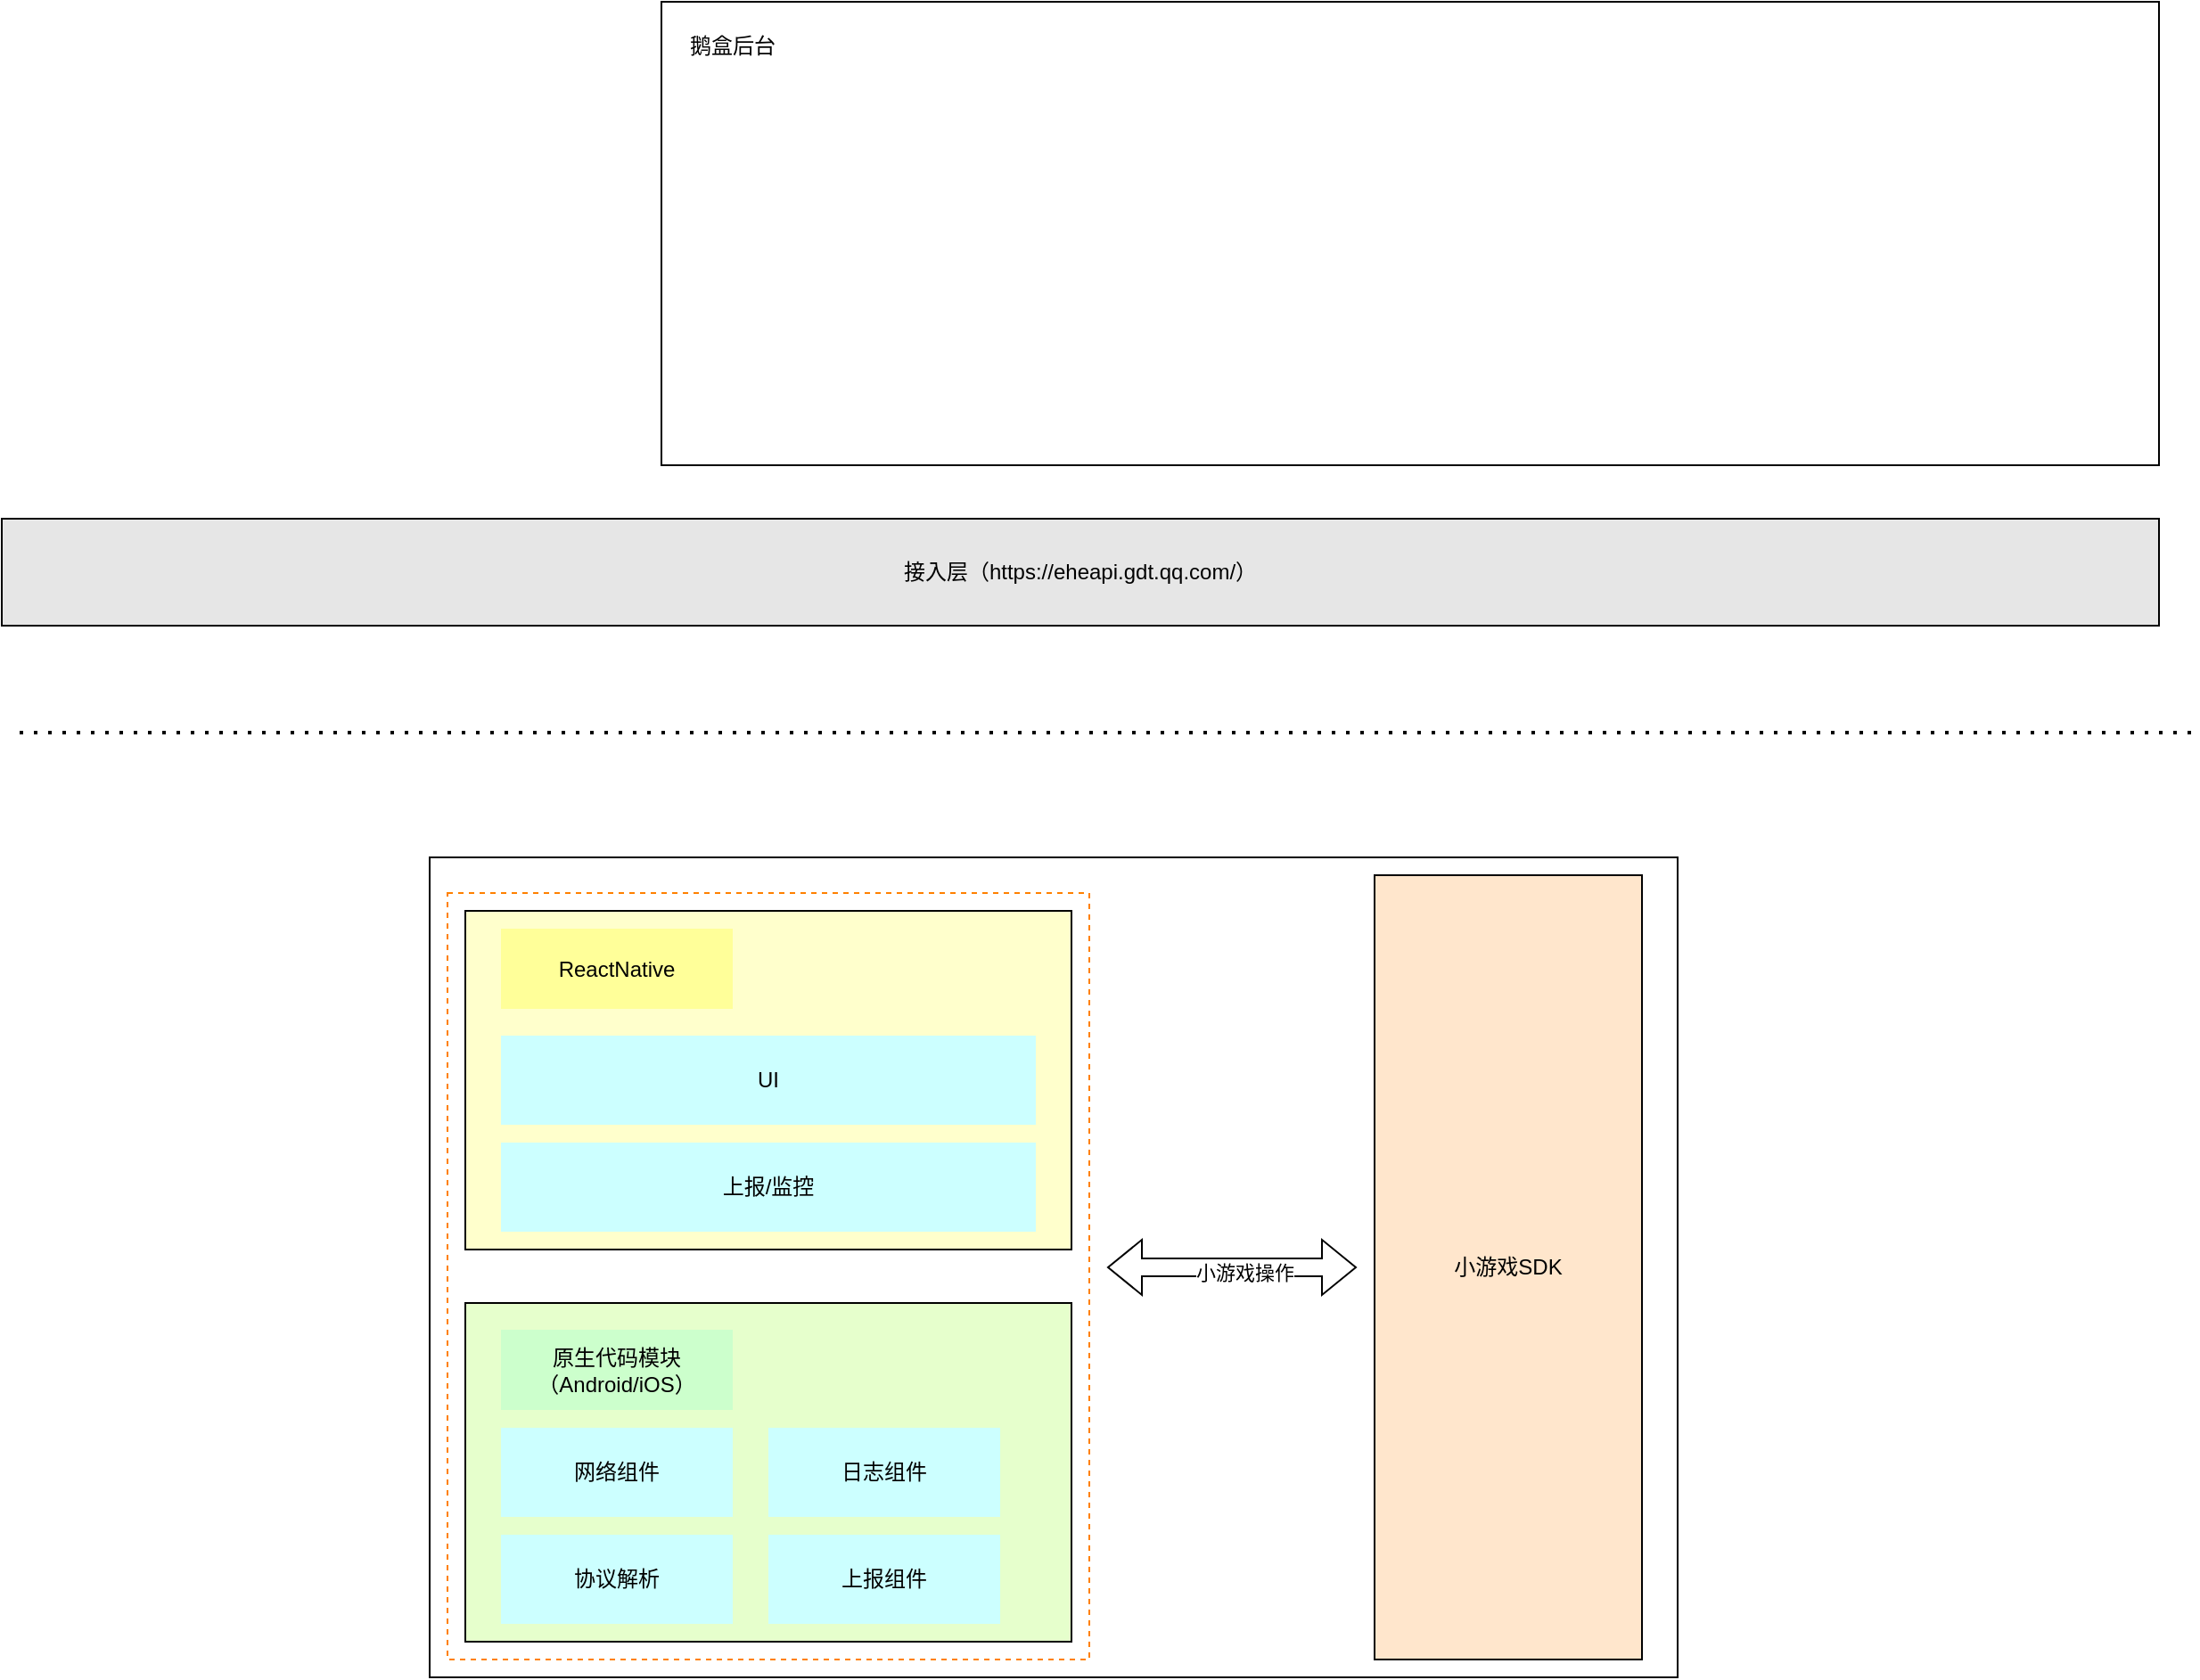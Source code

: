 <mxfile version="17.5.0" type="github">
  <diagram id="C5RBs43oDa-KdzZeNtuy" name="Page-1">
    <mxGraphModel dx="2125" dy="1892" grid="1" gridSize="10" guides="1" tooltips="1" connect="1" arrows="1" fold="1" page="1" pageScale="1" pageWidth="827" pageHeight="1169" math="0" shadow="0">
      <root>
        <mxCell id="WIyWlLk6GJQsqaUBKTNV-0" />
        <mxCell id="WIyWlLk6GJQsqaUBKTNV-1" parent="WIyWlLk6GJQsqaUBKTNV-0" />
        <mxCell id="BCSfUq6isDSTO96kWruR-27" value="" style="group" vertex="1" connectable="0" parent="WIyWlLk6GJQsqaUBKTNV-1">
          <mxGeometry x="60" y="380" width="700" height="460" as="geometry" />
        </mxCell>
        <mxCell id="BCSfUq6isDSTO96kWruR-2" value="" style="rounded=0;whiteSpace=wrap;html=1;" vertex="1" parent="BCSfUq6isDSTO96kWruR-27">
          <mxGeometry width="700" height="460" as="geometry" />
        </mxCell>
        <mxCell id="BCSfUq6isDSTO96kWruR-4" value="" style="rounded=0;whiteSpace=wrap;html=1;fillColor=#E6FFCC;" vertex="1" parent="BCSfUq6isDSTO96kWruR-27">
          <mxGeometry x="20" y="250" width="340" height="190" as="geometry" />
        </mxCell>
        <mxCell id="BCSfUq6isDSTO96kWruR-7" value="原生代码模块（Android/iOS）" style="text;html=1;strokeColor=none;fillColor=#CCFFCC;align=center;verticalAlign=middle;whiteSpace=wrap;rounded=0;" vertex="1" parent="BCSfUq6isDSTO96kWruR-27">
          <mxGeometry x="40" y="265" width="130" height="45" as="geometry" />
        </mxCell>
        <mxCell id="BCSfUq6isDSTO96kWruR-8" value="网络组件" style="text;html=1;strokeColor=none;fillColor=#CCFFFF;align=center;verticalAlign=middle;whiteSpace=wrap;rounded=0;" vertex="1" parent="BCSfUq6isDSTO96kWruR-27">
          <mxGeometry x="40" y="320" width="130" height="50" as="geometry" />
        </mxCell>
        <mxCell id="BCSfUq6isDSTO96kWruR-9" value="日志组件" style="text;html=1;strokeColor=none;fillColor=#CCFFFF;align=center;verticalAlign=middle;whiteSpace=wrap;rounded=0;" vertex="1" parent="BCSfUq6isDSTO96kWruR-27">
          <mxGeometry x="190" y="320" width="130" height="50" as="geometry" />
        </mxCell>
        <mxCell id="BCSfUq6isDSTO96kWruR-10" value="上报组件" style="text;html=1;strokeColor=none;fillColor=#CCFFFF;align=center;verticalAlign=middle;whiteSpace=wrap;rounded=0;" vertex="1" parent="BCSfUq6isDSTO96kWruR-27">
          <mxGeometry x="190" y="380" width="130" height="50" as="geometry" />
        </mxCell>
        <mxCell id="BCSfUq6isDSTO96kWruR-11" value="协议解析" style="text;html=1;strokeColor=none;fillColor=#CCFFFF;align=center;verticalAlign=middle;whiteSpace=wrap;rounded=0;" vertex="1" parent="BCSfUq6isDSTO96kWruR-27">
          <mxGeometry x="40" y="380" width="130" height="50" as="geometry" />
        </mxCell>
        <mxCell id="BCSfUq6isDSTO96kWruR-12" value="" style="rounded=0;whiteSpace=wrap;html=1;fillColor=#FFFFCC;" vertex="1" parent="BCSfUq6isDSTO96kWruR-27">
          <mxGeometry x="20" y="30" width="340" height="190" as="geometry" />
        </mxCell>
        <mxCell id="BCSfUq6isDSTO96kWruR-13" value="ReactNative" style="text;html=1;strokeColor=none;fillColor=#FFFF99;align=center;verticalAlign=middle;whiteSpace=wrap;rounded=0;" vertex="1" parent="BCSfUq6isDSTO96kWruR-27">
          <mxGeometry x="40" y="40" width="130" height="45" as="geometry" />
        </mxCell>
        <mxCell id="BCSfUq6isDSTO96kWruR-14" value="UI" style="text;html=1;strokeColor=none;fillColor=#CCFFFF;align=center;verticalAlign=middle;whiteSpace=wrap;rounded=0;" vertex="1" parent="BCSfUq6isDSTO96kWruR-27">
          <mxGeometry x="40" y="100" width="300" height="50" as="geometry" />
        </mxCell>
        <mxCell id="BCSfUq6isDSTO96kWruR-15" value="上报/监控" style="text;html=1;strokeColor=none;fillColor=#CCFFFF;align=center;verticalAlign=middle;whiteSpace=wrap;rounded=0;" vertex="1" parent="BCSfUq6isDSTO96kWruR-27">
          <mxGeometry x="40" y="160" width="300" height="50" as="geometry" />
        </mxCell>
        <mxCell id="BCSfUq6isDSTO96kWruR-16" value="小游戏SDK" style="rounded=0;whiteSpace=wrap;html=1;fillColor=#FFE6CC;" vertex="1" parent="BCSfUq6isDSTO96kWruR-27">
          <mxGeometry x="530" y="10" width="150" height="440" as="geometry" />
        </mxCell>
        <mxCell id="BCSfUq6isDSTO96kWruR-18" value="" style="rounded=0;whiteSpace=wrap;html=1;dashed=1;fillColor=none;strokeColor=#FF8000;" vertex="1" parent="BCSfUq6isDSTO96kWruR-27">
          <mxGeometry x="10" y="20" width="360" height="430" as="geometry" />
        </mxCell>
        <mxCell id="BCSfUq6isDSTO96kWruR-21" value="" style="shape=flexArrow;endArrow=classic;startArrow=classic;html=1;rounded=0;" edge="1" parent="BCSfUq6isDSTO96kWruR-27">
          <mxGeometry width="100" height="100" relative="1" as="geometry">
            <mxPoint x="380" y="230" as="sourcePoint" />
            <mxPoint x="520" y="230" as="targetPoint" />
          </mxGeometry>
        </mxCell>
        <mxCell id="BCSfUq6isDSTO96kWruR-26" value="小游戏操作" style="edgeLabel;html=1;align=center;verticalAlign=middle;resizable=0;points=[];" vertex="1" connectable="0" parent="BCSfUq6isDSTO96kWruR-21">
          <mxGeometry x="0.1" y="-2" relative="1" as="geometry">
            <mxPoint y="1" as="offset" />
          </mxGeometry>
        </mxCell>
        <mxCell id="BCSfUq6isDSTO96kWruR-28" value="" style="endArrow=none;dashed=1;html=1;dashPattern=1 3;strokeWidth=2;rounded=0;" edge="1" parent="WIyWlLk6GJQsqaUBKTNV-1">
          <mxGeometry width="50" height="50" relative="1" as="geometry">
            <mxPoint x="-170" y="310" as="sourcePoint" />
            <mxPoint x="1050" y="310" as="targetPoint" />
          </mxGeometry>
        </mxCell>
        <mxCell id="BCSfUq6isDSTO96kWruR-34" value="接入层（https://eheapi.gdt.qq.com/）" style="rounded=0;whiteSpace=wrap;html=1;fillColor=#E6E6E6;strokeColor=#000000;" vertex="1" parent="WIyWlLk6GJQsqaUBKTNV-1">
          <mxGeometry x="-180" y="190" width="1210" height="60" as="geometry" />
        </mxCell>
        <mxCell id="BCSfUq6isDSTO96kWruR-35" value="" style="rounded=0;whiteSpace=wrap;html=1;fillColor=none;strokeColor=#000000;" vertex="1" parent="WIyWlLk6GJQsqaUBKTNV-1">
          <mxGeometry x="190" y="-100" width="840" height="260" as="geometry" />
        </mxCell>
        <mxCell id="BCSfUq6isDSTO96kWruR-37" value="鹅盒后台" style="text;html=1;strokeColor=none;fillColor=none;align=center;verticalAlign=middle;whiteSpace=wrap;rounded=0;shadow=1;labelBackgroundColor=none;fontFamily=Helvetica;fontSize=12;fontColor=default;opacity=1;" vertex="1" parent="WIyWlLk6GJQsqaUBKTNV-1">
          <mxGeometry x="200" y="-90" width="60" height="30" as="geometry" />
        </mxCell>
      </root>
    </mxGraphModel>
  </diagram>
</mxfile>

